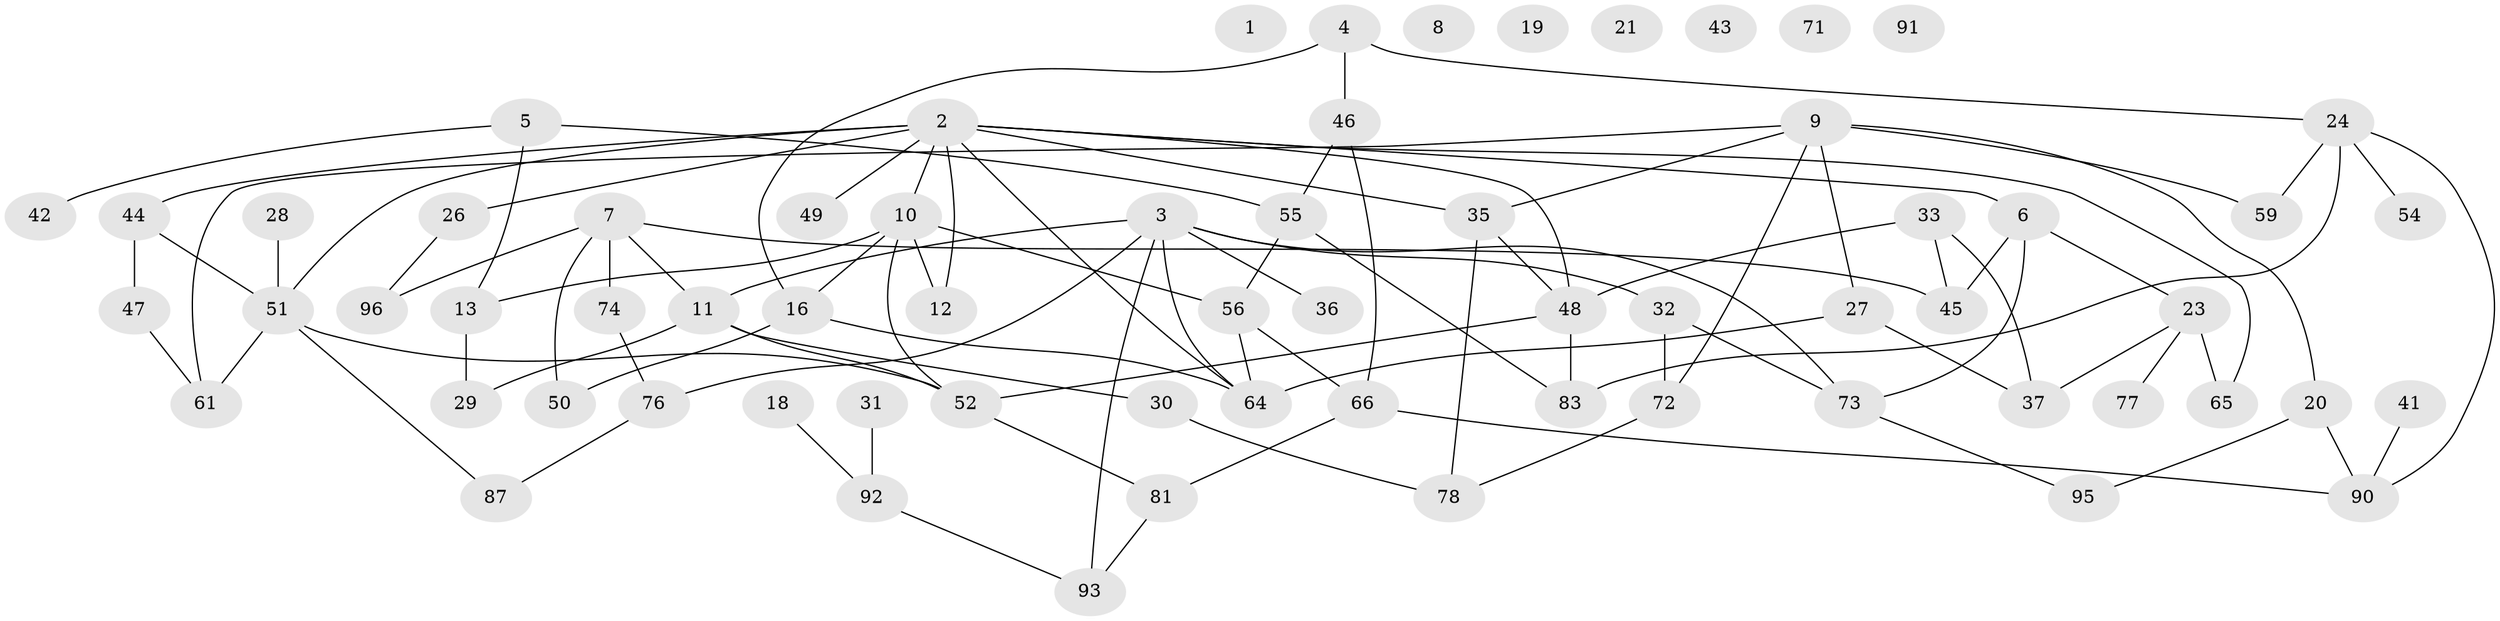// original degree distribution, {0: 0.061855670103092786, 4: 0.1134020618556701, 2: 0.24742268041237114, 1: 0.14432989690721648, 3: 0.32989690721649484, 5: 0.061855670103092786, 6: 0.041237113402061855}
// Generated by graph-tools (version 1.1) at 2025/16/03/04/25 18:16:34]
// undirected, 67 vertices, 96 edges
graph export_dot {
graph [start="1"]
  node [color=gray90,style=filled];
  1;
  2 [super="+14+69+70+85"];
  3 [super="+57+68"];
  4 [super="+62"];
  5 [super="+84"];
  6 [super="+17+38"];
  7 [super="+86+88"];
  8 [super="+63"];
  9 [super="+15+22+25"];
  10 [super="+58+80"];
  11 [super="+34+60"];
  12 [super="+53"];
  13 [super="+79"];
  16 [super="+67"];
  18 [super="+75+82"];
  19;
  20 [super="+89+97"];
  21;
  23 [super="+40+94"];
  24 [super="+39"];
  26;
  27;
  28;
  29;
  30;
  31;
  32;
  33;
  35;
  36;
  37;
  41;
  42;
  43;
  44;
  45;
  46;
  47;
  48;
  49;
  50;
  51;
  52;
  54;
  55;
  56;
  59;
  61;
  64;
  65;
  66;
  71;
  72;
  73;
  74;
  76;
  77;
  78;
  81;
  83;
  87;
  90;
  91;
  92;
  93;
  95;
  96;
  2 -- 35;
  2 -- 51;
  2 -- 12;
  2 -- 6;
  2 -- 65;
  2 -- 26 [weight=2];
  2 -- 64;
  2 -- 48;
  2 -- 49;
  2 -- 44;
  2 -- 10;
  3 -- 32;
  3 -- 64;
  3 -- 36;
  3 -- 76;
  3 -- 73;
  3 -- 93;
  3 -- 11;
  4 -- 16;
  4 -- 46;
  4 -- 24;
  5 -- 13;
  5 -- 42;
  5 -- 55;
  6 -- 73;
  6 -- 23;
  6 -- 45;
  7 -- 50;
  7 -- 11;
  7 -- 45;
  7 -- 96;
  7 -- 74;
  9 -- 72;
  9 -- 59;
  9 -- 27;
  9 -- 35;
  9 -- 61;
  9 -- 20;
  10 -- 52;
  10 -- 56;
  10 -- 13;
  10 -- 12;
  10 -- 16 [weight=2];
  11 -- 52;
  11 -- 29;
  11 -- 30;
  13 -- 29;
  16 -- 50;
  16 -- 64;
  18 -- 92;
  20 -- 95;
  20 -- 90;
  23 -- 37;
  23 -- 65;
  23 -- 77;
  24 -- 54;
  24 -- 59;
  24 -- 83;
  24 -- 90;
  26 -- 96;
  27 -- 37;
  27 -- 64;
  28 -- 51;
  30 -- 78;
  31 -- 92;
  32 -- 72;
  32 -- 73;
  33 -- 37;
  33 -- 45;
  33 -- 48;
  35 -- 48;
  35 -- 78;
  41 -- 90;
  44 -- 47;
  44 -- 51;
  46 -- 55;
  46 -- 66;
  47 -- 61;
  48 -- 52;
  48 -- 83;
  51 -- 52;
  51 -- 61;
  51 -- 87;
  52 -- 81;
  55 -- 56;
  55 -- 83;
  56 -- 64;
  56 -- 66;
  66 -- 81;
  66 -- 90;
  72 -- 78;
  73 -- 95;
  74 -- 76;
  76 -- 87;
  81 -- 93;
  92 -- 93;
}
